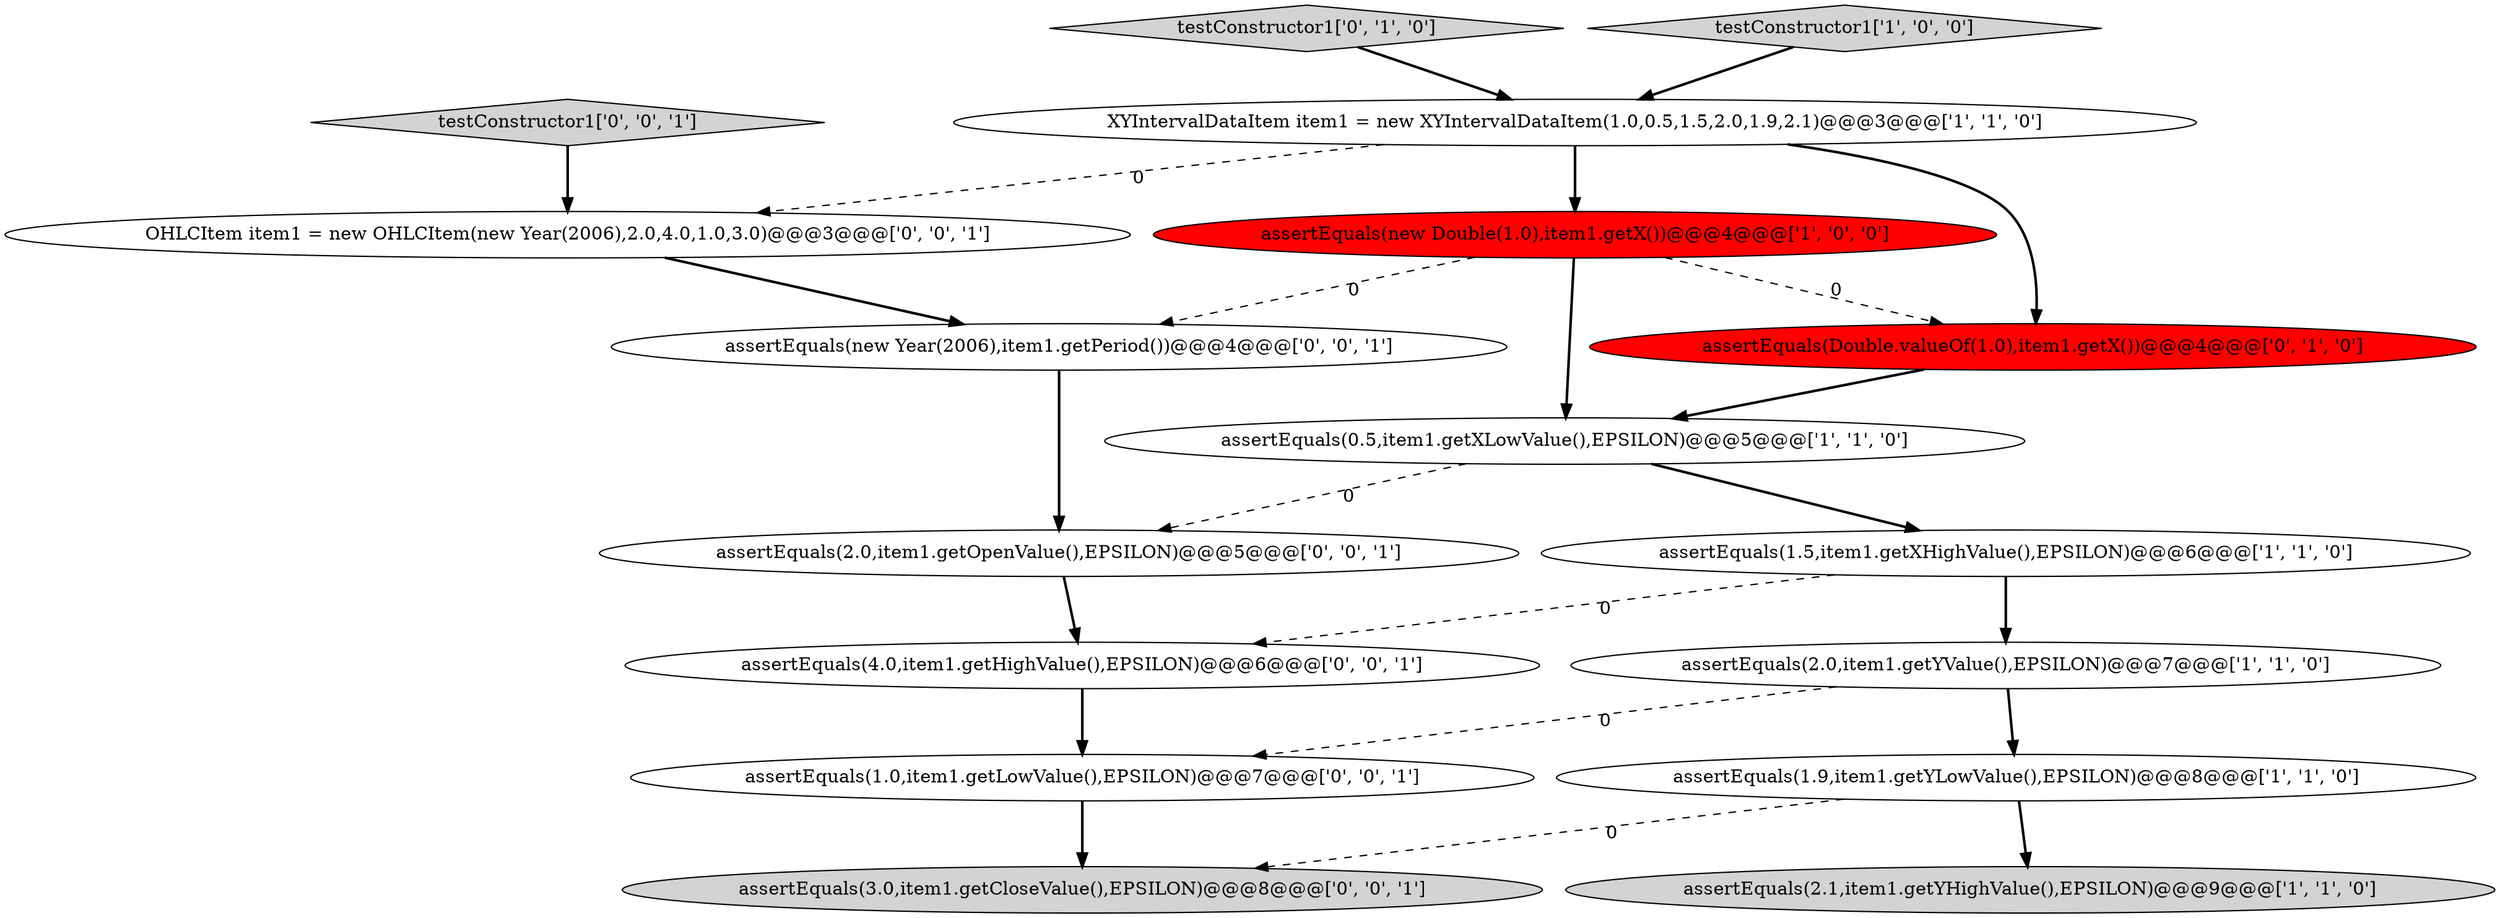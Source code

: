 digraph {
5 [style = filled, label = "assertEquals(1.5,item1.getXHighValue(),EPSILON)@@@6@@@['1', '1', '0']", fillcolor = white, shape = ellipse image = "AAA0AAABBB1BBB"];
9 [style = filled, label = "testConstructor1['0', '1', '0']", fillcolor = lightgray, shape = diamond image = "AAA0AAABBB2BBB"];
11 [style = filled, label = "assertEquals(3.0,item1.getCloseValue(),EPSILON)@@@8@@@['0', '0', '1']", fillcolor = lightgray, shape = ellipse image = "AAA0AAABBB3BBB"];
10 [style = filled, label = "assertEquals(4.0,item1.getHighValue(),EPSILON)@@@6@@@['0', '0', '1']", fillcolor = white, shape = ellipse image = "AAA0AAABBB3BBB"];
8 [style = filled, label = "assertEquals(Double.valueOf(1.0),item1.getX())@@@4@@@['0', '1', '0']", fillcolor = red, shape = ellipse image = "AAA1AAABBB2BBB"];
4 [style = filled, label = "assertEquals(new Double(1.0),item1.getX())@@@4@@@['1', '0', '0']", fillcolor = red, shape = ellipse image = "AAA1AAABBB1BBB"];
7 [style = filled, label = "assertEquals(2.0,item1.getYValue(),EPSILON)@@@7@@@['1', '1', '0']", fillcolor = white, shape = ellipse image = "AAA0AAABBB1BBB"];
6 [style = filled, label = "assertEquals(1.9,item1.getYLowValue(),EPSILON)@@@8@@@['1', '1', '0']", fillcolor = white, shape = ellipse image = "AAA0AAABBB1BBB"];
12 [style = filled, label = "testConstructor1['0', '0', '1']", fillcolor = lightgray, shape = diamond image = "AAA0AAABBB3BBB"];
13 [style = filled, label = "OHLCItem item1 = new OHLCItem(new Year(2006),2.0,4.0,1.0,3.0)@@@3@@@['0', '0', '1']", fillcolor = white, shape = ellipse image = "AAA0AAABBB3BBB"];
14 [style = filled, label = "assertEquals(2.0,item1.getOpenValue(),EPSILON)@@@5@@@['0', '0', '1']", fillcolor = white, shape = ellipse image = "AAA0AAABBB3BBB"];
15 [style = filled, label = "assertEquals(1.0,item1.getLowValue(),EPSILON)@@@7@@@['0', '0', '1']", fillcolor = white, shape = ellipse image = "AAA0AAABBB3BBB"];
16 [style = filled, label = "assertEquals(new Year(2006),item1.getPeriod())@@@4@@@['0', '0', '1']", fillcolor = white, shape = ellipse image = "AAA0AAABBB3BBB"];
2 [style = filled, label = "testConstructor1['1', '0', '0']", fillcolor = lightgray, shape = diamond image = "AAA0AAABBB1BBB"];
0 [style = filled, label = "XYIntervalDataItem item1 = new XYIntervalDataItem(1.0,0.5,1.5,2.0,1.9,2.1)@@@3@@@['1', '1', '0']", fillcolor = white, shape = ellipse image = "AAA0AAABBB1BBB"];
3 [style = filled, label = "assertEquals(2.1,item1.getYHighValue(),EPSILON)@@@9@@@['1', '1', '0']", fillcolor = lightgray, shape = ellipse image = "AAA0AAABBB1BBB"];
1 [style = filled, label = "assertEquals(0.5,item1.getXLowValue(),EPSILON)@@@5@@@['1', '1', '0']", fillcolor = white, shape = ellipse image = "AAA0AAABBB1BBB"];
1->5 [style = bold, label=""];
6->3 [style = bold, label=""];
10->15 [style = bold, label=""];
9->0 [style = bold, label=""];
4->16 [style = dashed, label="0"];
1->14 [style = dashed, label="0"];
6->11 [style = dashed, label="0"];
14->10 [style = bold, label=""];
13->16 [style = bold, label=""];
8->1 [style = bold, label=""];
12->13 [style = bold, label=""];
2->0 [style = bold, label=""];
15->11 [style = bold, label=""];
5->10 [style = dashed, label="0"];
0->4 [style = bold, label=""];
0->13 [style = dashed, label="0"];
7->6 [style = bold, label=""];
4->8 [style = dashed, label="0"];
0->8 [style = bold, label=""];
7->15 [style = dashed, label="0"];
5->7 [style = bold, label=""];
16->14 [style = bold, label=""];
4->1 [style = bold, label=""];
}
